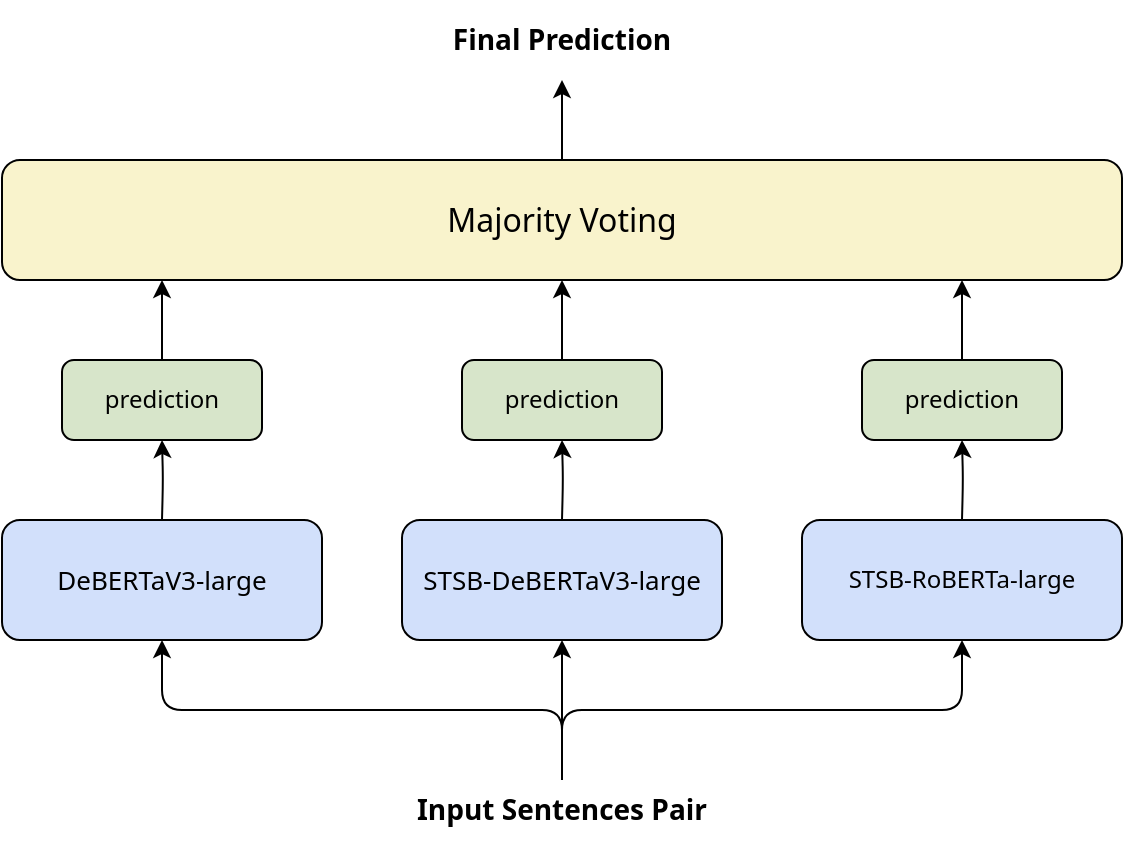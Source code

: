 <mxfile>
    <diagram id="FiU89FOs7nynWcdf2zbc" name="Page-1">
        <mxGraphModel dx="977" dy="804" grid="1" gridSize="10" guides="1" tooltips="1" connect="1" arrows="1" fold="1" page="1" pageScale="1" pageWidth="850" pageHeight="1100" math="0" shadow="0">
            <root>
                <mxCell id="0"/>
                <mxCell id="1" parent="0"/>
                <mxCell id="2" value="DeBERTaV3-large" style="rounded=1;whiteSpace=wrap;html=1;fontFamily=Noto Sans;fontSource=https%3A%2F%2Ffonts.googleapis.com%2Fcss%3Ffamily%3DNoto%2BSans;fontStyle=0;fontSize=13;fillColor=#D2E0FB;" vertex="1" parent="1">
                    <mxGeometry x="160" y="620" width="160" height="60" as="geometry"/>
                </mxCell>
                <mxCell id="3" value="STSB-DeBERTaV3-large" style="rounded=1;whiteSpace=wrap;html=1;fontFamily=Noto Sans;fontSource=https%3A%2F%2Ffonts.googleapis.com%2Fcss%3Ffamily%3DNoto%2BSans;fontStyle=0;fontSize=13;fillColor=#D2E0FB;" vertex="1" parent="1">
                    <mxGeometry x="360" y="620" width="160" height="60" as="geometry"/>
                </mxCell>
                <mxCell id="4" value="STSB-RoBERTa-large" style="rounded=1;whiteSpace=wrap;html=1;fontFamily=Noto Sans;fontSource=https%3A%2F%2Ffonts.googleapis.com%2Fcss%3Ffamily%3DNoto%2BSans;fontStyle=0;fontSize=12;fillColor=#D2E0FB;" vertex="1" parent="1">
                    <mxGeometry x="560" y="620" width="160" height="60" as="geometry"/>
                </mxCell>
                <mxCell id="22" style="edgeStyle=orthogonalEdgeStyle;html=1;fontFamily=Noto Sans;fontSource=https%3A%2F%2Ffonts.googleapis.com%2Fcss%3Ffamily%3DNoto%2BSans;" edge="1" parent="1" target="6">
                    <mxGeometry relative="1" as="geometry">
                        <mxPoint x="240" y="620" as="sourcePoint"/>
                    </mxGeometry>
                </mxCell>
                <mxCell id="23" style="edgeStyle=orthogonalEdgeStyle;html=1;fontFamily=Noto Sans;fontSource=https%3A%2F%2Ffonts.googleapis.com%2Fcss%3Ffamily%3DNoto%2BSans;" edge="1" parent="1" source="6" target="11">
                    <mxGeometry relative="1" as="geometry">
                        <Array as="points">
                            <mxPoint x="240" y="520"/>
                            <mxPoint x="240" y="520"/>
                        </Array>
                    </mxGeometry>
                </mxCell>
                <mxCell id="6" value="prediction" style="rounded=1;whiteSpace=wrap;html=1;fontFamily=Noto Sans;fontSource=https%3A%2F%2Ffonts.googleapis.com%2Fcss%3Ffamily%3DNoto%2BSans;fillColor=#D7E5CA;" vertex="1" parent="1">
                    <mxGeometry x="190" y="540" width="100" height="40" as="geometry"/>
                </mxCell>
                <mxCell id="24" style="edgeStyle=orthogonalEdgeStyle;html=1;fontFamily=Noto Sans;fontSource=https%3A%2F%2Ffonts.googleapis.com%2Fcss%3Ffamily%3DNoto%2BSans;" edge="1" parent="1" source="11" target="12">
                    <mxGeometry relative="1" as="geometry"/>
                </mxCell>
                <mxCell id="11" value="Majority Voting" style="rounded=1;whiteSpace=wrap;html=1;fontFamily=Noto Sans;fontSource=https%3A%2F%2Ffonts.googleapis.com%2Fcss%3Ffamily%3DNoto%2BSans;fontSize=16;fontStyle=0;fillColor=#F9F3CC;" vertex="1" parent="1">
                    <mxGeometry x="160" y="440" width="560" height="60" as="geometry"/>
                </mxCell>
                <mxCell id="12" value="Final Prediction" style="rounded=1;whiteSpace=wrap;html=1;fontFamily=Noto Sans;fontSource=https%3A%2F%2Ffonts.googleapis.com%2Fcss%3Ffamily%3DNoto%2BSans;fillColor=none;strokeColor=none;fontStyle=1;fontSize=14;" vertex="1" parent="1">
                    <mxGeometry x="360" y="360" width="160" height="40" as="geometry"/>
                </mxCell>
                <mxCell id="26" style="edgeStyle=orthogonalEdgeStyle;html=1;fontFamily=Noto Sans;fontSource=https%3A%2F%2Ffonts.googleapis.com%2Fcss%3Ffamily%3DNoto%2BSans;" edge="1" parent="1" target="14">
                    <mxGeometry relative="1" as="geometry">
                        <mxPoint x="440" y="620" as="sourcePoint"/>
                    </mxGeometry>
                </mxCell>
                <mxCell id="27" style="edgeStyle=orthogonalEdgeStyle;html=1;fontFamily=Noto Sans;fontSource=https%3A%2F%2Ffonts.googleapis.com%2Fcss%3Ffamily%3DNoto%2BSans;" edge="1" parent="1" source="14" target="11">
                    <mxGeometry relative="1" as="geometry"/>
                </mxCell>
                <mxCell id="14" value="prediction" style="rounded=1;whiteSpace=wrap;html=1;fontFamily=Noto Sans;fontSource=https%3A%2F%2Ffonts.googleapis.com%2Fcss%3Ffamily%3DNoto%2BSans;fillColor=#D7E5CA;" vertex="1" parent="1">
                    <mxGeometry x="390" y="540" width="100" height="40" as="geometry"/>
                </mxCell>
                <mxCell id="29" style="edgeStyle=orthogonalEdgeStyle;html=1;fontFamily=Noto Sans;fontSource=https%3A%2F%2Ffonts.googleapis.com%2Fcss%3Ffamily%3DNoto%2BSans;" edge="1" parent="1" target="16">
                    <mxGeometry relative="1" as="geometry">
                        <mxPoint x="640" y="620" as="sourcePoint"/>
                    </mxGeometry>
                </mxCell>
                <mxCell id="30" value="" style="edgeStyle=orthogonalEdgeStyle;html=1;fontFamily=Noto Sans;fontSource=https%3A%2F%2Ffonts.googleapis.com%2Fcss%3Ffamily%3DNoto%2BSans;" edge="1" parent="1" source="16" target="11">
                    <mxGeometry relative="1" as="geometry">
                        <Array as="points">
                            <mxPoint x="640" y="510"/>
                            <mxPoint x="640" y="510"/>
                        </Array>
                    </mxGeometry>
                </mxCell>
                <mxCell id="16" value="prediction" style="rounded=1;whiteSpace=wrap;html=1;fontFamily=Noto Sans;fontSource=https%3A%2F%2Ffonts.googleapis.com%2Fcss%3Ffamily%3DNoto%2BSans;fillColor=#D7E5CA;" vertex="1" parent="1">
                    <mxGeometry x="590" y="540" width="100" height="40" as="geometry"/>
                </mxCell>
                <mxCell id="18" style="edgeStyle=orthogonalEdgeStyle;html=1;exitX=0.5;exitY=0;exitDx=0;exitDy=0;fontFamily=Noto Sans;fontSource=https%3A%2F%2Ffonts.googleapis.com%2Fcss%3Ffamily%3DNoto%2BSans;" edge="1" parent="1" source="17" target="2">
                    <mxGeometry relative="1" as="geometry"/>
                </mxCell>
                <mxCell id="19" style="edgeStyle=orthogonalEdgeStyle;html=1;fontFamily=Noto Sans;fontSource=https%3A%2F%2Ffonts.googleapis.com%2Fcss%3Ffamily%3DNoto%2BSans;" edge="1" parent="1" source="17" target="3">
                    <mxGeometry relative="1" as="geometry"/>
                </mxCell>
                <mxCell id="20" style="edgeStyle=orthogonalEdgeStyle;html=1;exitX=0.5;exitY=0;exitDx=0;exitDy=0;fontFamily=Noto Sans;fontSource=https%3A%2F%2Ffonts.googleapis.com%2Fcss%3Ffamily%3DNoto%2BSans;" edge="1" parent="1" source="17" target="4">
                    <mxGeometry relative="1" as="geometry"/>
                </mxCell>
                <mxCell id="17" value="Input Sentences Pair" style="rounded=1;whiteSpace=wrap;html=1;fontFamily=Noto Sans;fontSource=https%3A%2F%2Ffonts.googleapis.com%2Fcss%3Ffamily%3DNoto%2BSans;fillColor=none;strokeColor=none;fontStyle=1;fontSize=14;" vertex="1" parent="1">
                    <mxGeometry x="360" y="750" width="160" height="30" as="geometry"/>
                </mxCell>
            </root>
        </mxGraphModel>
    </diagram>
</mxfile>